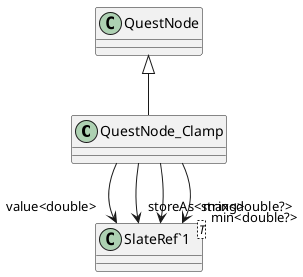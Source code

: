 @startuml
class QuestNode_Clamp {
}
class "SlateRef`1"<T> {
}
QuestNode <|-- QuestNode_Clamp
QuestNode_Clamp --> "value<double>" "SlateRef`1"
QuestNode_Clamp --> "storeAs<string>" "SlateRef`1"
QuestNode_Clamp --> "min<double?>" "SlateRef`1"
QuestNode_Clamp --> "max<double?>" "SlateRef`1"
@enduml
